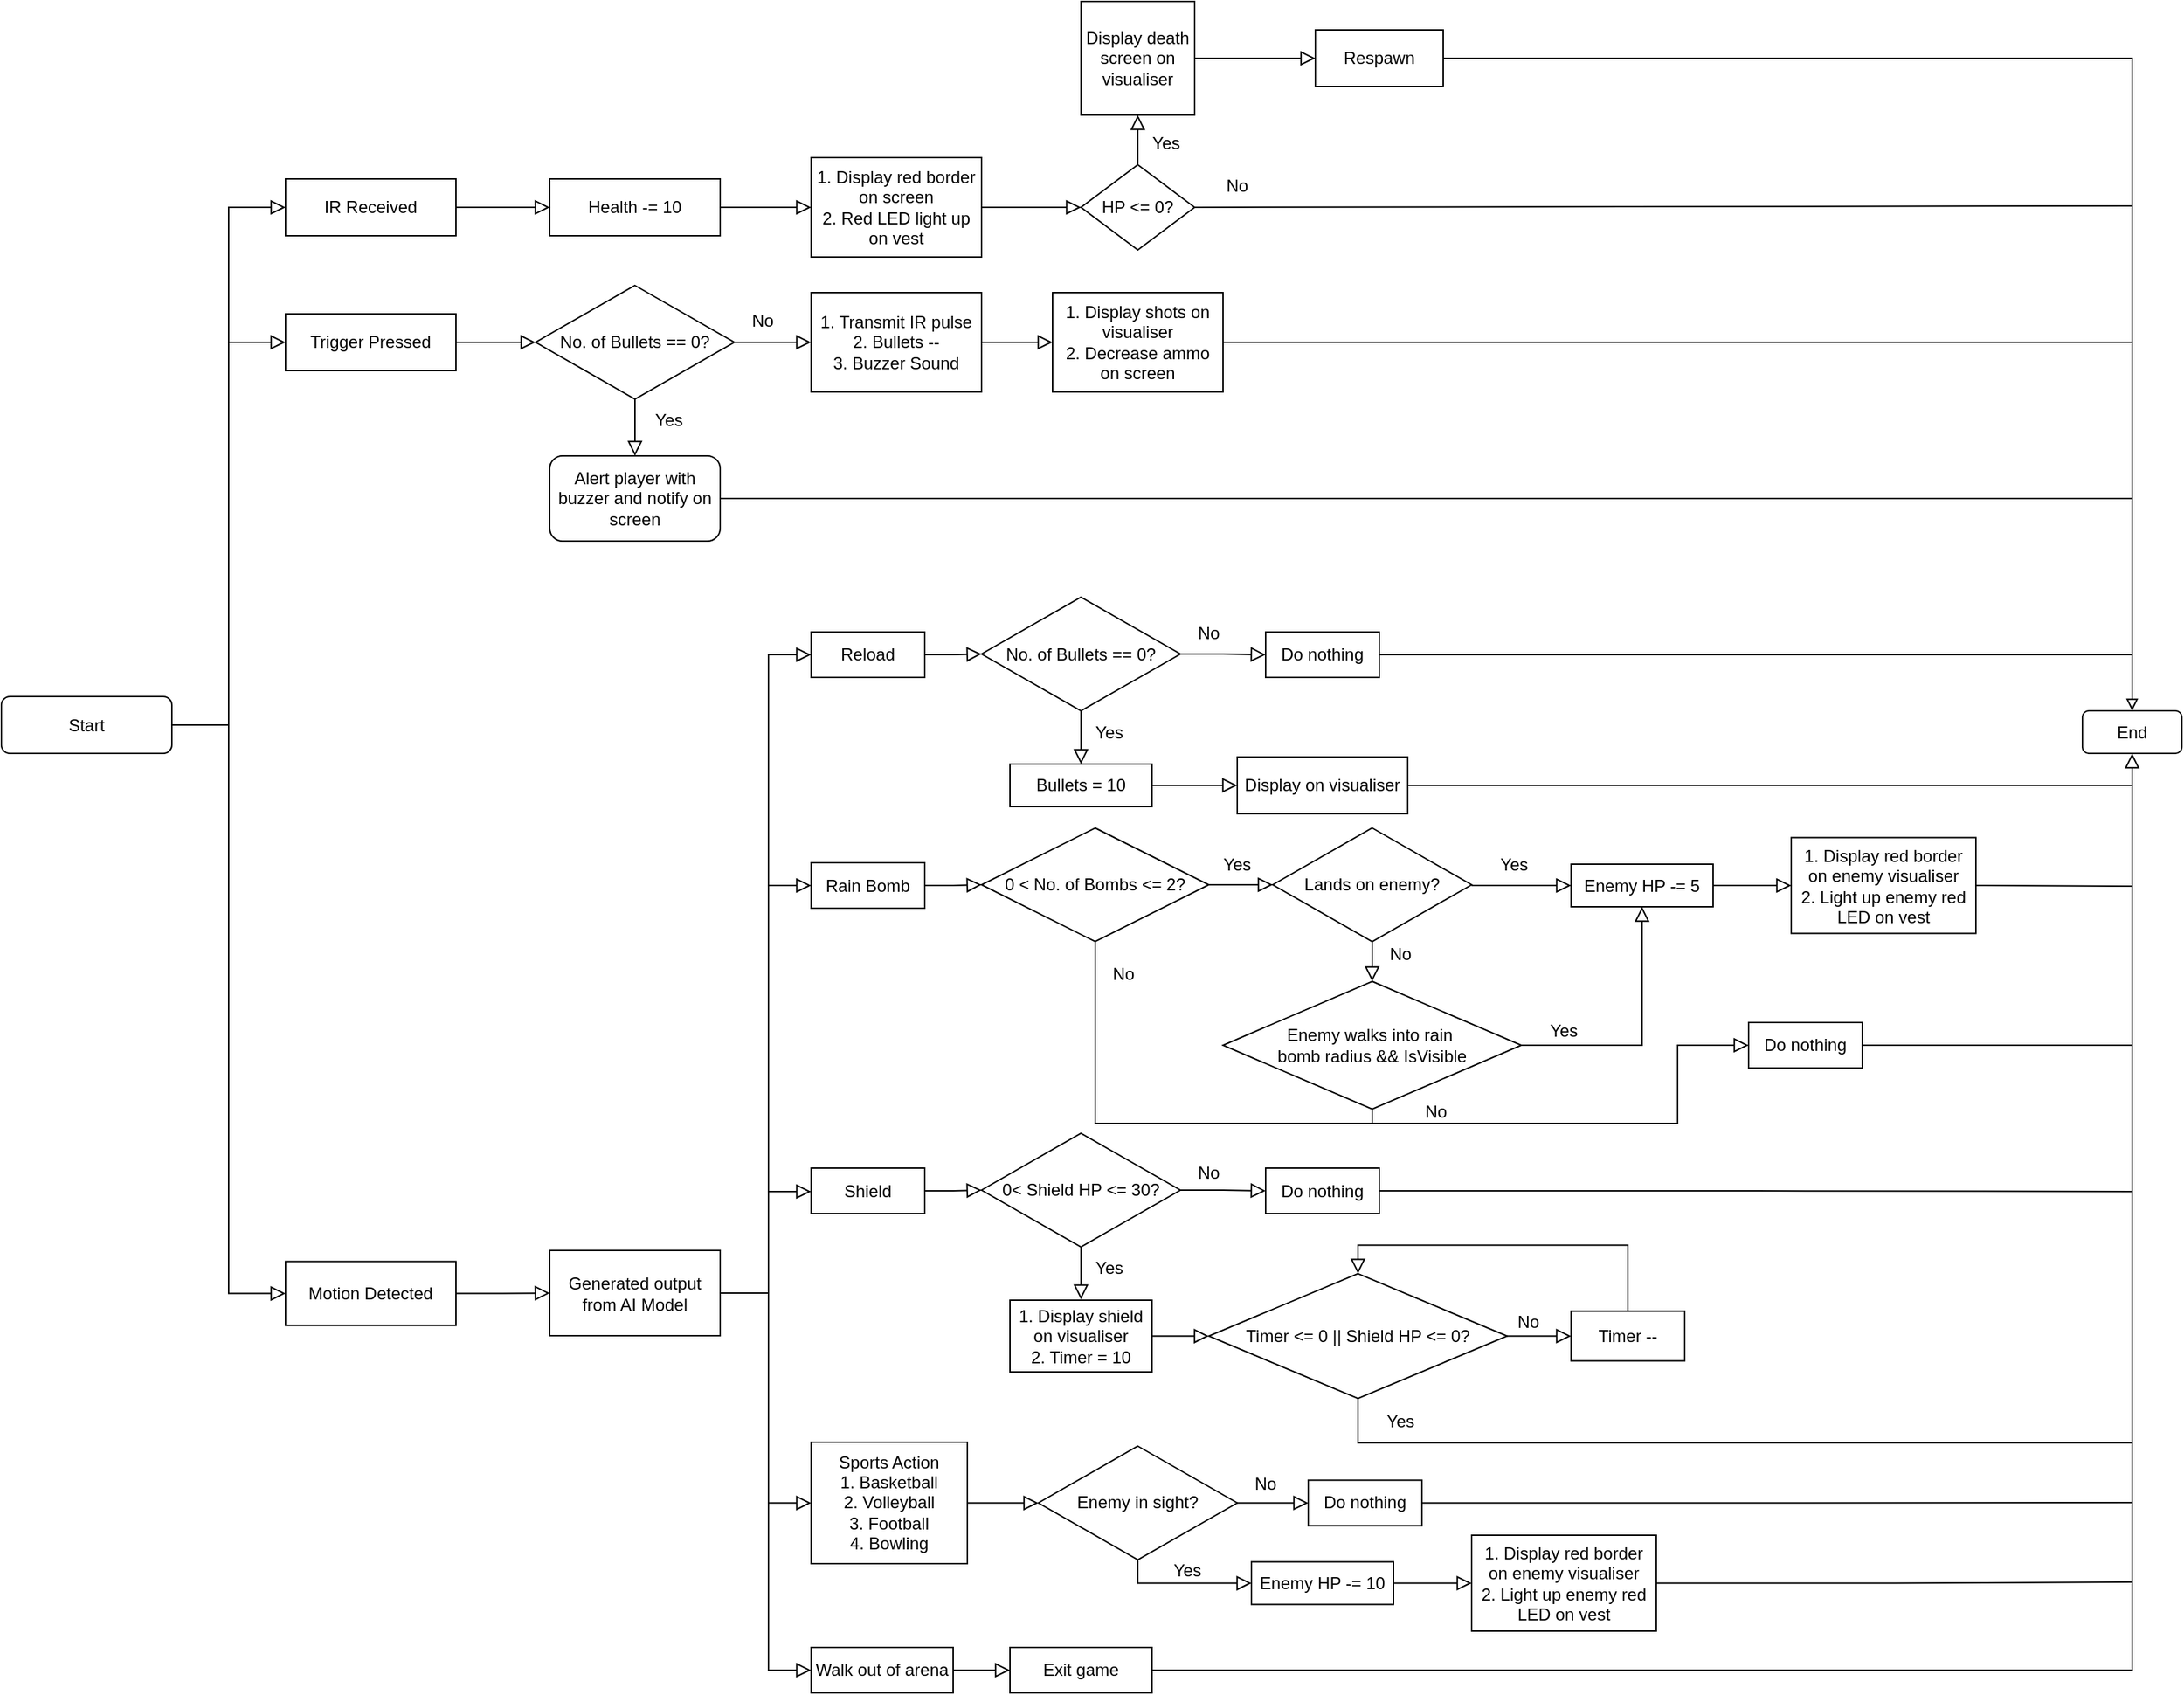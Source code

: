 <mxfile version="24.7.5">
  <diagram id="C5RBs43oDa-KdzZeNtuy" name="Page-1">
    <mxGraphModel dx="2231" dy="1310" grid="1" gridSize="10" guides="1" tooltips="1" connect="1" arrows="1" fold="1" page="1" pageScale="1" pageWidth="827" pageHeight="1169" math="0" shadow="0">
      <root>
        <mxCell id="WIyWlLk6GJQsqaUBKTNV-0" />
        <mxCell id="WIyWlLk6GJQsqaUBKTNV-1" parent="WIyWlLk6GJQsqaUBKTNV-0" />
        <mxCell id="WIyWlLk6GJQsqaUBKTNV-2" value="" style="rounded=0;html=1;jettySize=auto;orthogonalLoop=1;fontSize=11;endArrow=block;endFill=0;endSize=8;strokeWidth=1;shadow=0;labelBackgroundColor=none;edgeStyle=orthogonalEdgeStyle;entryX=0;entryY=0.5;entryDx=0;entryDy=0;" parent="WIyWlLk6GJQsqaUBKTNV-1" source="WIyWlLk6GJQsqaUBKTNV-3" target="67706t7fIg1zJIgNpnvR-0" edge="1">
          <mxGeometry relative="1" as="geometry">
            <mxPoint x="140" y="420" as="targetPoint" />
          </mxGeometry>
        </mxCell>
        <mxCell id="WIyWlLk6GJQsqaUBKTNV-3" value="Start" style="rounded=1;whiteSpace=wrap;html=1;fontSize=12;glass=0;strokeWidth=1;shadow=0;" parent="WIyWlLk6GJQsqaUBKTNV-1" vertex="1">
          <mxGeometry x="80" y="599.5" width="120" height="40" as="geometry" />
        </mxCell>
        <mxCell id="67706t7fIg1zJIgNpnvR-0" value="Trigger Pressed" style="rounded=0;whiteSpace=wrap;html=1;" parent="WIyWlLk6GJQsqaUBKTNV-1" vertex="1">
          <mxGeometry x="280" y="330" width="120" height="40" as="geometry" />
        </mxCell>
        <mxCell id="67706t7fIg1zJIgNpnvR-3" value="No. of Bullets == 0?" style="rhombus;whiteSpace=wrap;html=1;" parent="WIyWlLk6GJQsqaUBKTNV-1" vertex="1">
          <mxGeometry x="456" y="310" width="140" height="80" as="geometry" />
        </mxCell>
        <mxCell id="67706t7fIg1zJIgNpnvR-4" value="" style="rounded=0;html=1;jettySize=auto;orthogonalLoop=1;fontSize=11;endArrow=block;endFill=0;endSize=8;strokeWidth=1;shadow=0;labelBackgroundColor=none;edgeStyle=orthogonalEdgeStyle;entryX=0;entryY=0.5;entryDx=0;entryDy=0;exitX=1;exitY=0.5;exitDx=0;exitDy=0;" parent="WIyWlLk6GJQsqaUBKTNV-1" source="67706t7fIg1zJIgNpnvR-0" target="67706t7fIg1zJIgNpnvR-3" edge="1">
          <mxGeometry relative="1" as="geometry">
            <mxPoint x="336" y="510" as="sourcePoint" />
            <mxPoint x="430" y="390" as="targetPoint" />
          </mxGeometry>
        </mxCell>
        <mxCell id="67706t7fIg1zJIgNpnvR-5" value="Alert player with buzzer and notify on screen" style="rounded=1;whiteSpace=wrap;html=1;" parent="WIyWlLk6GJQsqaUBKTNV-1" vertex="1">
          <mxGeometry x="466" y="430" width="120" height="60" as="geometry" />
        </mxCell>
        <mxCell id="67706t7fIg1zJIgNpnvR-6" value="" style="rounded=0;html=1;jettySize=auto;orthogonalLoop=1;fontSize=11;endArrow=block;endFill=0;endSize=8;strokeWidth=1;shadow=0;labelBackgroundColor=none;edgeStyle=orthogonalEdgeStyle;entryX=0.5;entryY=0;entryDx=0;entryDy=0;exitX=0.5;exitY=1;exitDx=0;exitDy=0;" parent="WIyWlLk6GJQsqaUBKTNV-1" source="67706t7fIg1zJIgNpnvR-3" target="67706t7fIg1zJIgNpnvR-5" edge="1">
          <mxGeometry relative="1" as="geometry">
            <mxPoint x="450" y="690" as="sourcePoint" />
            <mxPoint x="506" y="690" as="targetPoint" />
          </mxGeometry>
        </mxCell>
        <mxCell id="67706t7fIg1zJIgNpnvR-7" value="Yes" style="text;html=1;align=center;verticalAlign=middle;whiteSpace=wrap;rounded=0;" parent="WIyWlLk6GJQsqaUBKTNV-1" vertex="1">
          <mxGeometry x="520" y="390" width="60" height="30" as="geometry" />
        </mxCell>
        <mxCell id="67706t7fIg1zJIgNpnvR-8" value="" style="rounded=0;html=1;jettySize=auto;orthogonalLoop=1;fontSize=11;endArrow=block;endFill=0;endSize=8;strokeWidth=1;shadow=0;labelBackgroundColor=none;edgeStyle=orthogonalEdgeStyle;exitX=1;exitY=0.5;exitDx=0;exitDy=0;entryX=0;entryY=0.5;entryDx=0;entryDy=0;" parent="WIyWlLk6GJQsqaUBKTNV-1" source="67706t7fIg1zJIgNpnvR-3" target="67706t7fIg1zJIgNpnvR-9" edge="1">
          <mxGeometry relative="1" as="geometry">
            <mxPoint x="410" y="360" as="sourcePoint" />
            <mxPoint x="670" y="350" as="targetPoint" />
          </mxGeometry>
        </mxCell>
        <mxCell id="67706t7fIg1zJIgNpnvR-9" value="1. Transmit IR pulse&lt;div&gt;2. Bullets --&lt;/div&gt;&lt;div&gt;3. Buzzer Sound&lt;/div&gt;" style="rounded=0;whiteSpace=wrap;html=1;" parent="WIyWlLk6GJQsqaUBKTNV-1" vertex="1">
          <mxGeometry x="650" y="315" width="120" height="70" as="geometry" />
        </mxCell>
        <mxCell id="67706t7fIg1zJIgNpnvR-10" value="" style="rounded=0;html=1;jettySize=auto;orthogonalLoop=1;fontSize=11;endArrow=block;endFill=0;endSize=8;strokeWidth=1;shadow=0;labelBackgroundColor=none;edgeStyle=orthogonalEdgeStyle;exitX=1;exitY=0.5;exitDx=0;exitDy=0;entryX=0;entryY=0.5;entryDx=0;entryDy=0;" parent="WIyWlLk6GJQsqaUBKTNV-1" source="67706t7fIg1zJIgNpnvR-9" target="67706t7fIg1zJIgNpnvR-11" edge="1">
          <mxGeometry relative="1" as="geometry">
            <mxPoint x="790" y="350" as="sourcePoint" />
            <mxPoint x="820" y="350" as="targetPoint" />
          </mxGeometry>
        </mxCell>
        <mxCell id="67706t7fIg1zJIgNpnvR-11" value="1. Display shots on visualiser&lt;div&gt;2. Decrease ammo on screen&lt;/div&gt;" style="rounded=0;whiteSpace=wrap;html=1;" parent="WIyWlLk6GJQsqaUBKTNV-1" vertex="1">
          <mxGeometry x="820" y="315" width="120" height="70" as="geometry" />
        </mxCell>
        <mxCell id="67706t7fIg1zJIgNpnvR-12" value="IR Received" style="rounded=0;whiteSpace=wrap;html=1;" parent="WIyWlLk6GJQsqaUBKTNV-1" vertex="1">
          <mxGeometry x="280" y="235" width="120" height="40" as="geometry" />
        </mxCell>
        <mxCell id="67706t7fIg1zJIgNpnvR-13" value="" style="rounded=0;html=1;jettySize=auto;orthogonalLoop=1;fontSize=11;endArrow=block;endFill=0;endSize=8;strokeWidth=1;shadow=0;labelBackgroundColor=none;edgeStyle=orthogonalEdgeStyle;entryX=0;entryY=0.5;entryDx=0;entryDy=0;" parent="WIyWlLk6GJQsqaUBKTNV-1" target="67706t7fIg1zJIgNpnvR-12" edge="1">
          <mxGeometry relative="1" as="geometry">
            <mxPoint x="240" y="350" as="sourcePoint" />
            <mxPoint x="140" y="520" as="targetPoint" />
            <Array as="points">
              <mxPoint x="240" y="255" />
            </Array>
          </mxGeometry>
        </mxCell>
        <mxCell id="67706t7fIg1zJIgNpnvR-14" value="End" style="rounded=1;whiteSpace=wrap;html=1;" parent="WIyWlLk6GJQsqaUBKTNV-1" vertex="1">
          <mxGeometry x="1545" y="609.5" width="70" height="30" as="geometry" />
        </mxCell>
        <mxCell id="67706t7fIg1zJIgNpnvR-17" value="" style="endArrow=none;html=1;rounded=0;exitX=1;exitY=0.5;exitDx=0;exitDy=0;" parent="WIyWlLk6GJQsqaUBKTNV-1" source="67706t7fIg1zJIgNpnvR-11" edge="1">
          <mxGeometry width="50" height="50" relative="1" as="geometry">
            <mxPoint x="910" y="500" as="sourcePoint" />
            <mxPoint x="1580" y="350" as="targetPoint" />
          </mxGeometry>
        </mxCell>
        <mxCell id="67706t7fIg1zJIgNpnvR-19" value="Health -= 10" style="rounded=0;whiteSpace=wrap;html=1;" parent="WIyWlLk6GJQsqaUBKTNV-1" vertex="1">
          <mxGeometry x="466" y="235" width="120" height="40" as="geometry" />
        </mxCell>
        <mxCell id="67706t7fIg1zJIgNpnvR-20" value="" style="rounded=0;html=1;jettySize=auto;orthogonalLoop=1;fontSize=11;endArrow=block;endFill=0;endSize=8;strokeWidth=1;shadow=0;labelBackgroundColor=none;edgeStyle=orthogonalEdgeStyle;entryX=0;entryY=0.5;entryDx=0;entryDy=0;exitX=1;exitY=0.5;exitDx=0;exitDy=0;" parent="WIyWlLk6GJQsqaUBKTNV-1" source="67706t7fIg1zJIgNpnvR-12" target="67706t7fIg1zJIgNpnvR-19" edge="1">
          <mxGeometry relative="1" as="geometry">
            <mxPoint x="410" y="165" as="sourcePoint" />
            <mxPoint x="466" y="165" as="targetPoint" />
          </mxGeometry>
        </mxCell>
        <mxCell id="67706t7fIg1zJIgNpnvR-21" value="1. Display red border on screen&lt;div&gt;2. Red LED light up on vest&lt;/div&gt;" style="rounded=0;whiteSpace=wrap;html=1;" parent="WIyWlLk6GJQsqaUBKTNV-1" vertex="1">
          <mxGeometry x="650" y="220" width="120" height="70" as="geometry" />
        </mxCell>
        <mxCell id="67706t7fIg1zJIgNpnvR-22" value="" style="rounded=0;html=1;jettySize=auto;orthogonalLoop=1;fontSize=11;endArrow=block;endFill=0;endSize=8;strokeWidth=1;shadow=0;labelBackgroundColor=none;edgeStyle=orthogonalEdgeStyle;exitX=1;exitY=0.5;exitDx=0;exitDy=0;entryX=0;entryY=0.5;entryDx=0;entryDy=0;" parent="WIyWlLk6GJQsqaUBKTNV-1" source="67706t7fIg1zJIgNpnvR-19" target="67706t7fIg1zJIgNpnvR-21" edge="1">
          <mxGeometry relative="1" as="geometry">
            <mxPoint x="606" y="165" as="sourcePoint" />
            <mxPoint x="660" y="165" as="targetPoint" />
          </mxGeometry>
        </mxCell>
        <mxCell id="67706t7fIg1zJIgNpnvR-24" value="HP &amp;lt;= 0?" style="rhombus;whiteSpace=wrap;html=1;" parent="WIyWlLk6GJQsqaUBKTNV-1" vertex="1">
          <mxGeometry x="840" y="225" width="80" height="60" as="geometry" />
        </mxCell>
        <mxCell id="67706t7fIg1zJIgNpnvR-25" value="" style="rounded=0;html=1;jettySize=auto;orthogonalLoop=1;fontSize=11;endArrow=block;endFill=0;endSize=8;strokeWidth=1;shadow=0;labelBackgroundColor=none;edgeStyle=orthogonalEdgeStyle;exitX=1;exitY=0.5;exitDx=0;exitDy=0;entryX=0;entryY=0.5;entryDx=0;entryDy=0;" parent="WIyWlLk6GJQsqaUBKTNV-1" source="67706t7fIg1zJIgNpnvR-21" target="67706t7fIg1zJIgNpnvR-24" edge="1">
          <mxGeometry relative="1" as="geometry">
            <mxPoint x="780" y="165" as="sourcePoint" />
            <mxPoint x="820" y="255" as="targetPoint" />
          </mxGeometry>
        </mxCell>
        <mxCell id="67706t7fIg1zJIgNpnvR-27" value="" style="endArrow=block;html=1;rounded=0;exitX=1;exitY=0.5;exitDx=0;exitDy=0;edgeStyle=orthogonalEdgeStyle;entryX=0.5;entryY=0;entryDx=0;entryDy=0;endFill=0;" parent="WIyWlLk6GJQsqaUBKTNV-1" source="67706t7fIg1zJIgNpnvR-32" target="67706t7fIg1zJIgNpnvR-14" edge="1">
          <mxGeometry width="50" height="50" relative="1" as="geometry">
            <mxPoint x="930" y="149.5" as="sourcePoint" />
            <mxPoint x="1095" y="150" as="targetPoint" />
          </mxGeometry>
        </mxCell>
        <mxCell id="67706t7fIg1zJIgNpnvR-28" value="No" style="text;html=1;align=center;verticalAlign=middle;whiteSpace=wrap;rounded=0;" parent="WIyWlLk6GJQsqaUBKTNV-1" vertex="1">
          <mxGeometry x="920" y="225" width="60" height="30" as="geometry" />
        </mxCell>
        <mxCell id="67706t7fIg1zJIgNpnvR-29" value="Display death screen on visualiser" style="whiteSpace=wrap;html=1;aspect=fixed;" parent="WIyWlLk6GJQsqaUBKTNV-1" vertex="1">
          <mxGeometry x="840" y="110" width="80" height="80" as="geometry" />
        </mxCell>
        <mxCell id="67706t7fIg1zJIgNpnvR-30" value="" style="rounded=0;html=1;jettySize=auto;orthogonalLoop=1;fontSize=11;endArrow=block;endFill=0;endSize=8;strokeWidth=1;shadow=0;labelBackgroundColor=none;edgeStyle=orthogonalEdgeStyle;exitX=0.5;exitY=0;exitDx=0;exitDy=0;entryX=0.5;entryY=1;entryDx=0;entryDy=0;" parent="WIyWlLk6GJQsqaUBKTNV-1" source="67706t7fIg1zJIgNpnvR-24" target="67706t7fIg1zJIgNpnvR-29" edge="1">
          <mxGeometry relative="1" as="geometry">
            <mxPoint x="780" y="265" as="sourcePoint" />
            <mxPoint x="850" y="265" as="targetPoint" />
          </mxGeometry>
        </mxCell>
        <mxCell id="67706t7fIg1zJIgNpnvR-31" value="Yes" style="text;html=1;align=center;verticalAlign=middle;whiteSpace=wrap;rounded=0;" parent="WIyWlLk6GJQsqaUBKTNV-1" vertex="1">
          <mxGeometry x="870" y="195" width="60" height="30" as="geometry" />
        </mxCell>
        <mxCell id="67706t7fIg1zJIgNpnvR-32" value="Respawn" style="rounded=0;whiteSpace=wrap;html=1;" parent="WIyWlLk6GJQsqaUBKTNV-1" vertex="1">
          <mxGeometry x="1005" y="130" width="90" height="40" as="geometry" />
        </mxCell>
        <mxCell id="67706t7fIg1zJIgNpnvR-35" value="No" style="text;html=1;align=center;verticalAlign=middle;whiteSpace=wrap;rounded=0;" parent="WIyWlLk6GJQsqaUBKTNV-1" vertex="1">
          <mxGeometry x="586" y="320" width="60" height="30" as="geometry" />
        </mxCell>
        <mxCell id="67706t7fIg1zJIgNpnvR-37" value="" style="endArrow=none;html=1;rounded=0;exitX=1;exitY=0.5;exitDx=0;exitDy=0;" parent="WIyWlLk6GJQsqaUBKTNV-1" source="67706t7fIg1zJIgNpnvR-24" edge="1">
          <mxGeometry width="50" height="50" relative="1" as="geometry">
            <mxPoint x="930" y="254.47" as="sourcePoint" />
            <mxPoint x="1580" y="254" as="targetPoint" />
          </mxGeometry>
        </mxCell>
        <mxCell id="67706t7fIg1zJIgNpnvR-38" value="" style="endArrow=none;html=1;rounded=0;exitX=1;exitY=0.5;exitDx=0;exitDy=0;" parent="WIyWlLk6GJQsqaUBKTNV-1" source="67706t7fIg1zJIgNpnvR-5" edge="1">
          <mxGeometry width="50" height="50" relative="1" as="geometry">
            <mxPoint x="675" y="470" as="sourcePoint" />
            <mxPoint x="1580" y="460" as="targetPoint" />
          </mxGeometry>
        </mxCell>
        <mxCell id="67706t7fIg1zJIgNpnvR-40" value="" style="rounded=0;html=1;jettySize=auto;orthogonalLoop=1;fontSize=11;endArrow=block;endFill=0;endSize=8;strokeWidth=1;shadow=0;labelBackgroundColor=none;edgeStyle=orthogonalEdgeStyle;entryX=0;entryY=0.5;entryDx=0;entryDy=0;" parent="WIyWlLk6GJQsqaUBKTNV-1" target="67706t7fIg1zJIgNpnvR-41" edge="1">
          <mxGeometry relative="1" as="geometry">
            <mxPoint x="240" y="620" as="sourcePoint" />
            <mxPoint x="240" y="490" as="targetPoint" />
            <Array as="points">
              <mxPoint x="240" y="1020" />
            </Array>
          </mxGeometry>
        </mxCell>
        <mxCell id="67706t7fIg1zJIgNpnvR-41" value="Motion Detected" style="rounded=0;whiteSpace=wrap;html=1;" parent="WIyWlLk6GJQsqaUBKTNV-1" vertex="1">
          <mxGeometry x="280" y="997.25" width="120" height="45" as="geometry" />
        </mxCell>
        <mxCell id="67706t7fIg1zJIgNpnvR-42" value="Generated output from AI Model" style="rounded=0;whiteSpace=wrap;html=1;" parent="WIyWlLk6GJQsqaUBKTNV-1" vertex="1">
          <mxGeometry x="466" y="989.5" width="120" height="60" as="geometry" />
        </mxCell>
        <mxCell id="67706t7fIg1zJIgNpnvR-43" value="" style="rounded=0;html=1;jettySize=auto;orthogonalLoop=1;fontSize=11;endArrow=block;endFill=0;endSize=8;strokeWidth=1;shadow=0;labelBackgroundColor=none;edgeStyle=orthogonalEdgeStyle;entryX=0;entryY=0.5;entryDx=0;entryDy=0;exitX=1;exitY=0.5;exitDx=0;exitDy=0;" parent="WIyWlLk6GJQsqaUBKTNV-1" source="67706t7fIg1zJIgNpnvR-41" target="67706t7fIg1zJIgNpnvR-42" edge="1">
          <mxGeometry relative="1" as="geometry">
            <mxPoint x="410" y="352" as="sourcePoint" />
            <mxPoint x="466" y="352" as="targetPoint" />
          </mxGeometry>
        </mxCell>
        <mxCell id="67706t7fIg1zJIgNpnvR-44" value="Reload" style="rounded=0;whiteSpace=wrap;html=1;" parent="WIyWlLk6GJQsqaUBKTNV-1" vertex="1">
          <mxGeometry x="650" y="554" width="80" height="32" as="geometry" />
        </mxCell>
        <mxCell id="67706t7fIg1zJIgNpnvR-46" value="No. of Bullets == 0?" style="rhombus;whiteSpace=wrap;html=1;" parent="WIyWlLk6GJQsqaUBKTNV-1" vertex="1">
          <mxGeometry x="770" y="529.5" width="140" height="80" as="geometry" />
        </mxCell>
        <mxCell id="67706t7fIg1zJIgNpnvR-47" value="" style="rounded=0;html=1;jettySize=auto;orthogonalLoop=1;fontSize=11;endArrow=block;endFill=0;endSize=8;strokeWidth=1;shadow=0;labelBackgroundColor=none;edgeStyle=orthogonalEdgeStyle;exitX=1;exitY=0.5;exitDx=0;exitDy=0;entryX=0;entryY=0.5;entryDx=0;entryDy=0;" parent="WIyWlLk6GJQsqaUBKTNV-1" source="67706t7fIg1zJIgNpnvR-44" target="67706t7fIg1zJIgNpnvR-46" edge="1">
          <mxGeometry relative="1" as="geometry">
            <mxPoint x="596" y="580" as="sourcePoint" />
            <mxPoint x="660" y="580" as="targetPoint" />
          </mxGeometry>
        </mxCell>
        <mxCell id="67706t7fIg1zJIgNpnvR-48" value="Do nothing" style="rounded=0;whiteSpace=wrap;html=1;" parent="WIyWlLk6GJQsqaUBKTNV-1" vertex="1">
          <mxGeometry x="970" y="554" width="80" height="32" as="geometry" />
        </mxCell>
        <mxCell id="67706t7fIg1zJIgNpnvR-49" value="" style="rounded=0;html=1;jettySize=auto;orthogonalLoop=1;fontSize=11;endArrow=block;endFill=0;endSize=8;strokeWidth=1;shadow=0;labelBackgroundColor=none;edgeStyle=orthogonalEdgeStyle;exitX=1;exitY=0.5;exitDx=0;exitDy=0;entryX=0;entryY=0.5;entryDx=0;entryDy=0;" parent="WIyWlLk6GJQsqaUBKTNV-1" source="67706t7fIg1zJIgNpnvR-46" target="67706t7fIg1zJIgNpnvR-48" edge="1">
          <mxGeometry relative="1" as="geometry">
            <mxPoint x="606" y="590" as="sourcePoint" />
            <mxPoint x="670" y="590" as="targetPoint" />
          </mxGeometry>
        </mxCell>
        <mxCell id="67706t7fIg1zJIgNpnvR-50" value="" style="rounded=0;html=1;jettySize=auto;orthogonalLoop=1;fontSize=11;endArrow=none;endFill=0;endSize=8;strokeWidth=1;shadow=0;labelBackgroundColor=none;edgeStyle=orthogonalEdgeStyle;exitX=1;exitY=0.5;exitDx=0;exitDy=0;" parent="WIyWlLk6GJQsqaUBKTNV-1" source="67706t7fIg1zJIgNpnvR-48" edge="1">
          <mxGeometry relative="1" as="geometry">
            <mxPoint x="616" y="600" as="sourcePoint" />
            <mxPoint x="1580" y="570" as="targetPoint" />
          </mxGeometry>
        </mxCell>
        <mxCell id="67706t7fIg1zJIgNpnvR-51" value="No" style="text;html=1;align=center;verticalAlign=middle;whiteSpace=wrap;rounded=0;" parent="WIyWlLk6GJQsqaUBKTNV-1" vertex="1">
          <mxGeometry x="900" y="540" width="60" height="30" as="geometry" />
        </mxCell>
        <mxCell id="67706t7fIg1zJIgNpnvR-54" value="" style="rounded=0;html=1;jettySize=auto;orthogonalLoop=1;fontSize=11;endArrow=block;endFill=0;endSize=8;strokeWidth=1;shadow=0;labelBackgroundColor=none;edgeStyle=orthogonalEdgeStyle;exitX=0.5;exitY=1;exitDx=0;exitDy=0;entryX=0.5;entryY=0;entryDx=0;entryDy=0;" parent="WIyWlLk6GJQsqaUBKTNV-1" source="67706t7fIg1zJIgNpnvR-46" target="67706t7fIg1zJIgNpnvR-55" edge="1">
          <mxGeometry relative="1" as="geometry">
            <mxPoint x="636" y="620" as="sourcePoint" />
            <mxPoint x="700" y="620" as="targetPoint" />
          </mxGeometry>
        </mxCell>
        <mxCell id="67706t7fIg1zJIgNpnvR-55" value="Bullets = 10" style="rounded=0;whiteSpace=wrap;html=1;" parent="WIyWlLk6GJQsqaUBKTNV-1" vertex="1">
          <mxGeometry x="790" y="647" width="100" height="30" as="geometry" />
        </mxCell>
        <mxCell id="67706t7fIg1zJIgNpnvR-56" value="Display on visualiser" style="rounded=0;whiteSpace=wrap;html=1;" parent="WIyWlLk6GJQsqaUBKTNV-1" vertex="1">
          <mxGeometry x="950" y="642" width="120" height="40" as="geometry" />
        </mxCell>
        <mxCell id="67706t7fIg1zJIgNpnvR-57" value="" style="rounded=0;html=1;jettySize=auto;orthogonalLoop=1;fontSize=11;endArrow=block;endFill=0;endSize=8;strokeWidth=1;shadow=0;labelBackgroundColor=none;edgeStyle=orthogonalEdgeStyle;exitX=1;exitY=0.5;exitDx=0;exitDy=0;entryX=0;entryY=0.5;entryDx=0;entryDy=0;" parent="WIyWlLk6GJQsqaUBKTNV-1" source="67706t7fIg1zJIgNpnvR-55" target="67706t7fIg1zJIgNpnvR-56" edge="1">
          <mxGeometry relative="1" as="geometry">
            <mxPoint x="646" y="625" as="sourcePoint" />
            <mxPoint x="710" y="625" as="targetPoint" />
          </mxGeometry>
        </mxCell>
        <mxCell id="67706t7fIg1zJIgNpnvR-58" value="" style="rounded=0;html=1;jettySize=auto;orthogonalLoop=1;fontSize=11;endArrow=none;endFill=0;endSize=8;strokeWidth=1;shadow=0;labelBackgroundColor=none;edgeStyle=orthogonalEdgeStyle;exitX=1;exitY=0.5;exitDx=0;exitDy=0;" parent="WIyWlLk6GJQsqaUBKTNV-1" source="67706t7fIg1zJIgNpnvR-56" edge="1">
          <mxGeometry relative="1" as="geometry">
            <mxPoint x="900" y="677" as="sourcePoint" />
            <mxPoint x="1580" y="662" as="targetPoint" />
          </mxGeometry>
        </mxCell>
        <mxCell id="67706t7fIg1zJIgNpnvR-59" value="Yes" style="text;html=1;align=center;verticalAlign=middle;whiteSpace=wrap;rounded=0;" parent="WIyWlLk6GJQsqaUBKTNV-1" vertex="1">
          <mxGeometry x="830" y="609.5" width="60" height="30" as="geometry" />
        </mxCell>
        <mxCell id="67706t7fIg1zJIgNpnvR-61" value="Rain Bomb" style="rounded=0;whiteSpace=wrap;html=1;" parent="WIyWlLk6GJQsqaUBKTNV-1" vertex="1">
          <mxGeometry x="650" y="716.5" width="80" height="32" as="geometry" />
        </mxCell>
        <mxCell id="67706t7fIg1zJIgNpnvR-62" value="0 &amp;lt; No. of Bombs &amp;lt;= 2?" style="rhombus;whiteSpace=wrap;html=1;" parent="WIyWlLk6GJQsqaUBKTNV-1" vertex="1">
          <mxGeometry x="770" y="692" width="160" height="80" as="geometry" />
        </mxCell>
        <mxCell id="67706t7fIg1zJIgNpnvR-63" value="" style="rounded=0;html=1;jettySize=auto;orthogonalLoop=1;fontSize=11;endArrow=block;endFill=0;endSize=8;strokeWidth=1;shadow=0;labelBackgroundColor=none;edgeStyle=orthogonalEdgeStyle;exitX=1;exitY=0.5;exitDx=0;exitDy=0;entryX=0;entryY=0.5;entryDx=0;entryDy=0;" parent="WIyWlLk6GJQsqaUBKTNV-1" source="67706t7fIg1zJIgNpnvR-61" target="67706t7fIg1zJIgNpnvR-62" edge="1">
          <mxGeometry relative="1" as="geometry">
            <mxPoint x="596" y="742.5" as="sourcePoint" />
            <mxPoint x="660" y="742.5" as="targetPoint" />
          </mxGeometry>
        </mxCell>
        <mxCell id="67706t7fIg1zJIgNpnvR-64" value="" style="rounded=0;html=1;jettySize=auto;orthogonalLoop=1;fontSize=11;endArrow=block;endFill=0;endSize=8;strokeWidth=1;shadow=0;labelBackgroundColor=none;edgeStyle=orthogonalEdgeStyle;exitX=1;exitY=0.5;exitDx=0;exitDy=0;entryX=0;entryY=0.5;entryDx=0;entryDy=0;" parent="WIyWlLk6GJQsqaUBKTNV-1" source="67706t7fIg1zJIgNpnvR-62" target="t7-j-hY-2dMga8Nwm9BI-4" edge="1">
          <mxGeometry relative="1" as="geometry">
            <mxPoint x="606" y="752.5" as="sourcePoint" />
            <mxPoint x="670" y="752.5" as="targetPoint" />
          </mxGeometry>
        </mxCell>
        <mxCell id="67706t7fIg1zJIgNpnvR-65" value="Yes" style="text;html=1;align=center;verticalAlign=middle;whiteSpace=wrap;rounded=0;" parent="WIyWlLk6GJQsqaUBKTNV-1" vertex="1">
          <mxGeometry x="920" y="702.5" width="60" height="30" as="geometry" />
        </mxCell>
        <mxCell id="67706t7fIg1zJIgNpnvR-67" value="Enemy HP -= 5" style="rounded=0;whiteSpace=wrap;html=1;" parent="WIyWlLk6GJQsqaUBKTNV-1" vertex="1">
          <mxGeometry x="1185" y="717.5" width="100" height="30" as="geometry" />
        </mxCell>
        <mxCell id="67706t7fIg1zJIgNpnvR-68" value="" style="rounded=0;html=1;jettySize=auto;orthogonalLoop=1;fontSize=11;endArrow=block;endFill=0;endSize=8;strokeWidth=1;shadow=0;labelBackgroundColor=none;edgeStyle=orthogonalEdgeStyle;exitX=1;exitY=0.5;exitDx=0;exitDy=0;entryX=0;entryY=0.5;entryDx=0;entryDy=0;" parent="WIyWlLk6GJQsqaUBKTNV-1" source="67706t7fIg1zJIgNpnvR-67" target="67706t7fIg1zJIgNpnvR-70" edge="1">
          <mxGeometry relative="1" as="geometry">
            <mxPoint x="831" y="780.75" as="sourcePoint" />
            <mxPoint x="895" y="780.75" as="targetPoint" />
          </mxGeometry>
        </mxCell>
        <mxCell id="67706t7fIg1zJIgNpnvR-69" value="No" style="text;html=1;align=center;verticalAlign=middle;whiteSpace=wrap;rounded=0;" parent="WIyWlLk6GJQsqaUBKTNV-1" vertex="1">
          <mxGeometry x="840" y="779.5" width="60" height="30" as="geometry" />
        </mxCell>
        <mxCell id="67706t7fIg1zJIgNpnvR-70" value="1. Display red border on enemy visualiser&lt;div&gt;2. Light up enemy red LED on vest&lt;/div&gt;" style="rounded=0;whiteSpace=wrap;html=1;" parent="WIyWlLk6GJQsqaUBKTNV-1" vertex="1">
          <mxGeometry x="1340" y="698.75" width="130" height="67.5" as="geometry" />
        </mxCell>
        <mxCell id="67706t7fIg1zJIgNpnvR-71" value="Do nothing" style="rounded=0;whiteSpace=wrap;html=1;" parent="WIyWlLk6GJQsqaUBKTNV-1" vertex="1">
          <mxGeometry x="1310" y="829" width="80" height="32" as="geometry" />
        </mxCell>
        <mxCell id="67706t7fIg1zJIgNpnvR-74" value="Shield" style="rounded=0;whiteSpace=wrap;html=1;" parent="WIyWlLk6GJQsqaUBKTNV-1" vertex="1">
          <mxGeometry x="650" y="931.5" width="80" height="32" as="geometry" />
        </mxCell>
        <mxCell id="67706t7fIg1zJIgNpnvR-75" value="" style="rounded=0;html=1;jettySize=auto;orthogonalLoop=1;fontSize=11;endArrow=block;endFill=0;endSize=8;strokeWidth=1;shadow=0;labelBackgroundColor=none;edgeStyle=orthogonalEdgeStyle;exitX=1;exitY=0.5;exitDx=0;exitDy=0;entryX=0;entryY=0.5;entryDx=0;entryDy=0;" parent="WIyWlLk6GJQsqaUBKTNV-1" source="67706t7fIg1zJIgNpnvR-74" target="67706t7fIg1zJIgNpnvR-83" edge="1">
          <mxGeometry relative="1" as="geometry">
            <mxPoint x="596" y="957.5" as="sourcePoint" />
            <mxPoint x="660" y="957.5" as="targetPoint" />
          </mxGeometry>
        </mxCell>
        <mxCell id="67706t7fIg1zJIgNpnvR-76" value="" style="rounded=0;html=1;jettySize=auto;orthogonalLoop=1;fontSize=11;endArrow=block;endFill=0;endSize=8;strokeWidth=1;shadow=0;labelBackgroundColor=none;edgeStyle=orthogonalEdgeStyle;exitX=1;exitY=0.5;exitDx=0;exitDy=0;entryX=0;entryY=0.5;entryDx=0;entryDy=0;" parent="WIyWlLk6GJQsqaUBKTNV-1" source="67706t7fIg1zJIgNpnvR-83" target="67706t7fIg1zJIgNpnvR-82" edge="1">
          <mxGeometry relative="1" as="geometry">
            <mxPoint x="606" y="967.5" as="sourcePoint" />
            <mxPoint x="670" y="967.5" as="targetPoint" />
          </mxGeometry>
        </mxCell>
        <mxCell id="67706t7fIg1zJIgNpnvR-77" value="" style="rounded=0;html=1;jettySize=auto;orthogonalLoop=1;fontSize=11;endArrow=block;endFill=0;endSize=8;strokeWidth=1;shadow=0;labelBackgroundColor=none;edgeStyle=orthogonalEdgeStyle;exitX=0.5;exitY=1;exitDx=0;exitDy=0;" parent="WIyWlLk6GJQsqaUBKTNV-1" source="67706t7fIg1zJIgNpnvR-83" edge="1">
          <mxGeometry relative="1" as="geometry">
            <mxPoint x="636" y="997.5" as="sourcePoint" />
            <mxPoint x="840" y="1024" as="targetPoint" />
          </mxGeometry>
        </mxCell>
        <mxCell id="67706t7fIg1zJIgNpnvR-78" value="1. Display shield on visualiser&lt;div&gt;2. Timer = 10&lt;/div&gt;" style="rounded=0;whiteSpace=wrap;html=1;" parent="WIyWlLk6GJQsqaUBKTNV-1" vertex="1">
          <mxGeometry x="790" y="1024.5" width="100" height="50.5" as="geometry" />
        </mxCell>
        <mxCell id="67706t7fIg1zJIgNpnvR-79" value="" style="rounded=0;html=1;jettySize=auto;orthogonalLoop=1;fontSize=11;endArrow=block;endFill=0;endSize=8;strokeWidth=1;shadow=0;labelBackgroundColor=none;edgeStyle=orthogonalEdgeStyle;exitX=1;exitY=0.5;exitDx=0;exitDy=0;entryX=0;entryY=0.5;entryDx=0;entryDy=0;" parent="WIyWlLk6GJQsqaUBKTNV-1" source="67706t7fIg1zJIgNpnvR-78" target="67706t7fIg1zJIgNpnvR-85" edge="1">
          <mxGeometry relative="1" as="geometry">
            <mxPoint x="646" y="1002.5" as="sourcePoint" />
            <mxPoint x="967.5" y="1049.755" as="targetPoint" />
          </mxGeometry>
        </mxCell>
        <mxCell id="67706t7fIg1zJIgNpnvR-80" value="Yes" style="text;html=1;align=center;verticalAlign=middle;whiteSpace=wrap;rounded=0;" parent="WIyWlLk6GJQsqaUBKTNV-1" vertex="1">
          <mxGeometry x="830" y="987" width="60" height="30" as="geometry" />
        </mxCell>
        <mxCell id="67706t7fIg1zJIgNpnvR-82" value="Do nothing" style="rounded=0;whiteSpace=wrap;html=1;" parent="WIyWlLk6GJQsqaUBKTNV-1" vertex="1">
          <mxGeometry x="970" y="931.5" width="80" height="32" as="geometry" />
        </mxCell>
        <mxCell id="67706t7fIg1zJIgNpnvR-83" value="0&amp;lt; Shield HP &amp;lt;= 30?" style="rhombus;whiteSpace=wrap;html=1;" parent="WIyWlLk6GJQsqaUBKTNV-1" vertex="1">
          <mxGeometry x="770" y="907" width="140" height="80" as="geometry" />
        </mxCell>
        <mxCell id="67706t7fIg1zJIgNpnvR-84" value="" style="rounded=0;html=1;jettySize=auto;orthogonalLoop=1;fontSize=11;endArrow=none;endFill=0;endSize=8;strokeWidth=1;shadow=0;labelBackgroundColor=none;edgeStyle=orthogonalEdgeStyle;exitX=1;exitY=0.5;exitDx=0;exitDy=0;" parent="WIyWlLk6GJQsqaUBKTNV-1" source="67706t7fIg1zJIgNpnvR-82" edge="1">
          <mxGeometry relative="1" as="geometry">
            <mxPoint x="1060" y="946.87" as="sourcePoint" />
            <mxPoint x="1580" y="948" as="targetPoint" />
            <Array as="points">
              <mxPoint x="1315" y="947" />
              <mxPoint x="1580" y="948" />
            </Array>
          </mxGeometry>
        </mxCell>
        <mxCell id="67706t7fIg1zJIgNpnvR-85" value="Timer &amp;lt;= 0 || Shield HP &amp;lt;= 0?" style="rhombus;whiteSpace=wrap;html=1;" parent="WIyWlLk6GJQsqaUBKTNV-1" vertex="1">
          <mxGeometry x="930" y="1005.82" width="210" height="87.87" as="geometry" />
        </mxCell>
        <mxCell id="67706t7fIg1zJIgNpnvR-86" value="Timer --" style="rounded=0;whiteSpace=wrap;html=1;" parent="WIyWlLk6GJQsqaUBKTNV-1" vertex="1">
          <mxGeometry x="1185" y="1032.25" width="80" height="35" as="geometry" />
        </mxCell>
        <mxCell id="67706t7fIg1zJIgNpnvR-87" value="" style="rounded=0;html=1;jettySize=auto;orthogonalLoop=1;fontSize=11;endArrow=block;endFill=0;endSize=8;strokeWidth=1;shadow=0;labelBackgroundColor=none;edgeStyle=orthogonalEdgeStyle;exitX=1;exitY=0.5;exitDx=0;exitDy=0;entryX=0;entryY=0.5;entryDx=0;entryDy=0;" parent="WIyWlLk6GJQsqaUBKTNV-1" source="67706t7fIg1zJIgNpnvR-85" target="67706t7fIg1zJIgNpnvR-86" edge="1">
          <mxGeometry relative="1" as="geometry">
            <mxPoint x="910" y="730" as="sourcePoint" />
            <mxPoint x="970" y="730" as="targetPoint" />
          </mxGeometry>
        </mxCell>
        <mxCell id="67706t7fIg1zJIgNpnvR-88" value="No" style="text;html=1;align=center;verticalAlign=middle;whiteSpace=wrap;rounded=0;" parent="WIyWlLk6GJQsqaUBKTNV-1" vertex="1">
          <mxGeometry x="1125" y="1024.5" width="60" height="30" as="geometry" />
        </mxCell>
        <mxCell id="67706t7fIg1zJIgNpnvR-89" value="" style="rounded=0;html=1;jettySize=auto;orthogonalLoop=1;fontSize=11;endArrow=block;endFill=0;endSize=8;strokeWidth=1;shadow=0;labelBackgroundColor=none;edgeStyle=orthogonalEdgeStyle;exitX=0.5;exitY=0;exitDx=0;exitDy=0;entryX=0.5;entryY=0;entryDx=0;entryDy=0;" parent="WIyWlLk6GJQsqaUBKTNV-1" source="67706t7fIg1zJIgNpnvR-86" target="67706t7fIg1zJIgNpnvR-85" edge="1">
          <mxGeometry relative="1" as="geometry">
            <mxPoint x="920" y="957" as="sourcePoint" />
            <mxPoint x="980" y="958" as="targetPoint" />
          </mxGeometry>
        </mxCell>
        <mxCell id="67706t7fIg1zJIgNpnvR-91" value="" style="rounded=0;html=1;jettySize=auto;orthogonalLoop=1;fontSize=11;endArrow=none;endFill=0;endSize=8;strokeWidth=1;shadow=0;labelBackgroundColor=none;edgeStyle=orthogonalEdgeStyle;exitX=0.5;exitY=1;exitDx=0;exitDy=0;" parent="WIyWlLk6GJQsqaUBKTNV-1" source="67706t7fIg1zJIgNpnvR-85" edge="1">
          <mxGeometry relative="1" as="geometry">
            <mxPoint x="910" y="1050" as="sourcePoint" />
            <mxPoint x="1580" y="1125" as="targetPoint" />
            <Array as="points">
              <mxPoint x="1035" y="1125" />
            </Array>
          </mxGeometry>
        </mxCell>
        <mxCell id="67706t7fIg1zJIgNpnvR-92" value="" style="rounded=0;html=1;jettySize=auto;orthogonalLoop=1;fontSize=11;endArrow=block;endFill=0;endSize=8;strokeWidth=1;shadow=0;labelBackgroundColor=none;edgeStyle=orthogonalEdgeStyle;entryX=0;entryY=0.5;entryDx=0;entryDy=0;exitX=1;exitY=0.5;exitDx=0;exitDy=0;" parent="WIyWlLk6GJQsqaUBKTNV-1" source="67706t7fIg1zJIgNpnvR-42" target="67706t7fIg1zJIgNpnvR-74" edge="1">
          <mxGeometry relative="1" as="geometry">
            <mxPoint x="620" y="733" as="sourcePoint" />
            <mxPoint x="610" y="928.47" as="targetPoint" />
            <Array as="points">
              <mxPoint x="620" y="1019" />
              <mxPoint x="620" y="948" />
              <mxPoint x="650" y="948" />
            </Array>
          </mxGeometry>
        </mxCell>
        <mxCell id="67706t7fIg1zJIgNpnvR-94" value="Sports Action&lt;div&gt;1. Basketball&lt;/div&gt;&lt;div&gt;2. Volleyball&lt;/div&gt;&lt;div&gt;3. Football&lt;/div&gt;&lt;div&gt;4. Bowling&lt;/div&gt;" style="rounded=0;whiteSpace=wrap;html=1;" parent="WIyWlLk6GJQsqaUBKTNV-1" vertex="1">
          <mxGeometry x="650" y="1124.5" width="110" height="85.5" as="geometry" />
        </mxCell>
        <mxCell id="67706t7fIg1zJIgNpnvR-95" value="" style="rounded=0;html=1;jettySize=auto;orthogonalLoop=1;fontSize=11;endArrow=block;endFill=0;endSize=8;strokeWidth=1;shadow=0;labelBackgroundColor=none;edgeStyle=orthogonalEdgeStyle;exitX=1;exitY=0.5;exitDx=0;exitDy=0;entryX=0;entryY=0.5;entryDx=0;entryDy=0;" parent="WIyWlLk6GJQsqaUBKTNV-1" source="67706t7fIg1zJIgNpnvR-94" target="67706t7fIg1zJIgNpnvR-103" edge="1">
          <mxGeometry relative="1" as="geometry">
            <mxPoint x="596" y="1150.5" as="sourcePoint" />
            <mxPoint x="660" y="1150.5" as="targetPoint" />
            <Array as="points">
              <mxPoint x="790" y="1167" />
              <mxPoint x="810" y="1167" />
            </Array>
          </mxGeometry>
        </mxCell>
        <mxCell id="67706t7fIg1zJIgNpnvR-96" value="" style="rounded=0;html=1;jettySize=auto;orthogonalLoop=1;fontSize=11;endArrow=block;endFill=0;endSize=8;strokeWidth=1;shadow=0;labelBackgroundColor=none;edgeStyle=orthogonalEdgeStyle;exitX=1;exitY=0.5;exitDx=0;exitDy=0;entryX=0;entryY=0.5;entryDx=0;entryDy=0;" parent="WIyWlLk6GJQsqaUBKTNV-1" source="67706t7fIg1zJIgNpnvR-103" target="67706t7fIg1zJIgNpnvR-102" edge="1">
          <mxGeometry relative="1" as="geometry">
            <mxPoint x="606" y="1160.5" as="sourcePoint" />
            <mxPoint x="670" y="1160.5" as="targetPoint" />
          </mxGeometry>
        </mxCell>
        <mxCell id="67706t7fIg1zJIgNpnvR-97" value="" style="rounded=0;html=1;jettySize=auto;orthogonalLoop=1;fontSize=11;endArrow=block;endFill=0;endSize=8;strokeWidth=1;shadow=0;labelBackgroundColor=none;edgeStyle=orthogonalEdgeStyle;exitX=0.5;exitY=1;exitDx=0;exitDy=0;entryX=0;entryY=0.5;entryDx=0;entryDy=0;" parent="WIyWlLk6GJQsqaUBKTNV-1" source="67706t7fIg1zJIgNpnvR-103" target="67706t7fIg1zJIgNpnvR-98" edge="1">
          <mxGeometry relative="1" as="geometry">
            <mxPoint x="636" y="1190.5" as="sourcePoint" />
            <mxPoint x="700" y="1190.5" as="targetPoint" />
            <Array as="points">
              <mxPoint x="880" y="1224" />
            </Array>
          </mxGeometry>
        </mxCell>
        <mxCell id="67706t7fIg1zJIgNpnvR-98" value="Enemy HP -= 10" style="rounded=0;whiteSpace=wrap;html=1;" parent="WIyWlLk6GJQsqaUBKTNV-1" vertex="1">
          <mxGeometry x="960" y="1208.75" width="100" height="30" as="geometry" />
        </mxCell>
        <mxCell id="67706t7fIg1zJIgNpnvR-99" value="" style="rounded=0;html=1;jettySize=auto;orthogonalLoop=1;fontSize=11;endArrow=block;endFill=0;endSize=8;strokeWidth=1;shadow=0;labelBackgroundColor=none;edgeStyle=orthogonalEdgeStyle;exitX=1;exitY=0.5;exitDx=0;exitDy=0;entryX=0;entryY=0.5;entryDx=0;entryDy=0;" parent="WIyWlLk6GJQsqaUBKTNV-1" source="67706t7fIg1zJIgNpnvR-98" target="67706t7fIg1zJIgNpnvR-101" edge="1">
          <mxGeometry relative="1" as="geometry">
            <mxPoint x="816" y="1186.75" as="sourcePoint" />
            <mxPoint x="880" y="1186.75" as="targetPoint" />
          </mxGeometry>
        </mxCell>
        <mxCell id="67706t7fIg1zJIgNpnvR-100" value="Yes" style="text;html=1;align=center;verticalAlign=middle;whiteSpace=wrap;rounded=0;" parent="WIyWlLk6GJQsqaUBKTNV-1" vertex="1">
          <mxGeometry x="880" y="1160" width="60" height="30" as="geometry" />
        </mxCell>
        <mxCell id="67706t7fIg1zJIgNpnvR-101" value="1. Display red border on enemy visualiser&lt;div&gt;2. Light up enemy red LED on vest&lt;/div&gt;" style="rounded=0;whiteSpace=wrap;html=1;" parent="WIyWlLk6GJQsqaUBKTNV-1" vertex="1">
          <mxGeometry x="1115" y="1190" width="130" height="67.5" as="geometry" />
        </mxCell>
        <mxCell id="67706t7fIg1zJIgNpnvR-102" value="Do nothing" style="rounded=0;whiteSpace=wrap;html=1;" parent="WIyWlLk6GJQsqaUBKTNV-1" vertex="1">
          <mxGeometry x="1000" y="1151.25" width="80" height="32" as="geometry" />
        </mxCell>
        <mxCell id="67706t7fIg1zJIgNpnvR-103" value="Enemy in sight?" style="rhombus;whiteSpace=wrap;html=1;" parent="WIyWlLk6GJQsqaUBKTNV-1" vertex="1">
          <mxGeometry x="810" y="1127.25" width="140" height="80" as="geometry" />
        </mxCell>
        <mxCell id="67706t7fIg1zJIgNpnvR-104" value="" style="rounded=0;html=1;jettySize=auto;orthogonalLoop=1;fontSize=11;endArrow=block;endFill=0;endSize=8;strokeWidth=1;shadow=0;labelBackgroundColor=none;edgeStyle=orthogonalEdgeStyle;entryX=0;entryY=0.5;entryDx=0;entryDy=0;" parent="WIyWlLk6GJQsqaUBKTNV-1" target="67706t7fIg1zJIgNpnvR-94" edge="1">
          <mxGeometry relative="1" as="geometry">
            <mxPoint x="620" y="1020" as="sourcePoint" />
            <mxPoint x="640" y="1140" as="targetPoint" />
            <Array as="points">
              <mxPoint x="620" y="1167" />
            </Array>
          </mxGeometry>
        </mxCell>
        <mxCell id="67706t7fIg1zJIgNpnvR-124" value="" style="rounded=0;html=1;jettySize=auto;orthogonalLoop=1;fontSize=11;endArrow=block;endFill=0;endSize=8;strokeWidth=1;shadow=0;labelBackgroundColor=none;edgeStyle=orthogonalEdgeStyle;entryX=0;entryY=0.5;entryDx=0;entryDy=0;" parent="WIyWlLk6GJQsqaUBKTNV-1" target="67706t7fIg1zJIgNpnvR-125" edge="1">
          <mxGeometry relative="1" as="geometry">
            <mxPoint x="620" y="1167" as="sourcePoint" />
            <mxPoint x="650" y="1285" as="targetPoint" />
            <Array as="points">
              <mxPoint x="620" y="1285" />
            </Array>
          </mxGeometry>
        </mxCell>
        <mxCell id="67706t7fIg1zJIgNpnvR-125" value="Walk out of arena" style="rounded=0;whiteSpace=wrap;html=1;" parent="WIyWlLk6GJQsqaUBKTNV-1" vertex="1">
          <mxGeometry x="650" y="1269" width="100" height="32" as="geometry" />
        </mxCell>
        <mxCell id="67706t7fIg1zJIgNpnvR-129" value="" style="rounded=0;html=1;jettySize=auto;orthogonalLoop=1;fontSize=11;endArrow=block;endFill=0;endSize=8;strokeWidth=1;shadow=0;labelBackgroundColor=none;edgeStyle=orthogonalEdgeStyle;exitX=1;exitY=0.5;exitDx=0;exitDy=0;entryX=0;entryY=0.5;entryDx=0;entryDy=0;" parent="WIyWlLk6GJQsqaUBKTNV-1" source="67706t7fIg1zJIgNpnvR-125" target="67706t7fIg1zJIgNpnvR-130" edge="1">
          <mxGeometry relative="1" as="geometry">
            <mxPoint x="740" y="1195" as="sourcePoint" />
            <mxPoint x="800" y="1284.5" as="targetPoint" />
          </mxGeometry>
        </mxCell>
        <mxCell id="67706t7fIg1zJIgNpnvR-130" value="Exit game" style="rounded=0;whiteSpace=wrap;html=1;" parent="WIyWlLk6GJQsqaUBKTNV-1" vertex="1">
          <mxGeometry x="790" y="1269" width="100" height="32" as="geometry" />
        </mxCell>
        <mxCell id="67706t7fIg1zJIgNpnvR-132" value="" style="rounded=0;html=1;jettySize=auto;orthogonalLoop=1;fontSize=11;endArrow=block;endFill=0;endSize=8;strokeWidth=1;shadow=0;labelBackgroundColor=none;edgeStyle=orthogonalEdgeStyle;exitX=1;exitY=0.5;exitDx=0;exitDy=0;" parent="WIyWlLk6GJQsqaUBKTNV-1" source="67706t7fIg1zJIgNpnvR-130" target="67706t7fIg1zJIgNpnvR-14" edge="1">
          <mxGeometry relative="1" as="geometry">
            <mxPoint x="920" y="1572" as="sourcePoint" />
            <mxPoint x="1210" y="1520" as="targetPoint" />
          </mxGeometry>
        </mxCell>
        <mxCell id="67706t7fIg1zJIgNpnvR-133" value="" style="rounded=0;html=1;jettySize=auto;orthogonalLoop=1;fontSize=11;endArrow=none;endFill=0;endSize=8;strokeWidth=1;shadow=0;labelBackgroundColor=none;edgeStyle=orthogonalEdgeStyle;exitX=1;exitY=0.5;exitDx=0;exitDy=0;" parent="WIyWlLk6GJQsqaUBKTNV-1" source="67706t7fIg1zJIgNpnvR-102" edge="1">
          <mxGeometry relative="1" as="geometry">
            <mxPoint x="1070" y="1140" as="sourcePoint" />
            <mxPoint x="1580" y="1167" as="targetPoint" />
            <Array as="points">
              <mxPoint x="1300" y="1167" />
            </Array>
          </mxGeometry>
        </mxCell>
        <mxCell id="67706t7fIg1zJIgNpnvR-134" value="" style="rounded=0;html=1;jettySize=auto;orthogonalLoop=1;fontSize=11;endArrow=none;endFill=0;endSize=8;strokeWidth=1;shadow=0;labelBackgroundColor=none;edgeStyle=orthogonalEdgeStyle;exitX=1;exitY=0.5;exitDx=0;exitDy=0;" parent="WIyWlLk6GJQsqaUBKTNV-1" source="67706t7fIg1zJIgNpnvR-101" edge="1">
          <mxGeometry relative="1" as="geometry">
            <mxPoint x="1270" y="1224" as="sourcePoint" />
            <mxPoint x="1580" y="1223" as="targetPoint" />
            <Array as="points" />
          </mxGeometry>
        </mxCell>
        <mxCell id="67706t7fIg1zJIgNpnvR-135" value="" style="rounded=0;html=1;jettySize=auto;orthogonalLoop=1;fontSize=11;endArrow=block;endFill=0;endSize=8;strokeWidth=1;shadow=0;labelBackgroundColor=none;edgeStyle=orthogonalEdgeStyle;entryX=0;entryY=0.5;entryDx=0;entryDy=0;" parent="WIyWlLk6GJQsqaUBKTNV-1" target="67706t7fIg1zJIgNpnvR-44" edge="1">
          <mxGeometry relative="1" as="geometry">
            <mxPoint x="620" y="732" as="sourcePoint" />
            <mxPoint x="634" y="585" as="targetPoint" />
            <Array as="points">
              <mxPoint x="620" y="570" />
            </Array>
          </mxGeometry>
        </mxCell>
        <mxCell id="67706t7fIg1zJIgNpnvR-136" value="" style="rounded=0;html=1;jettySize=auto;orthogonalLoop=1;fontSize=11;endArrow=block;endFill=0;endSize=8;strokeWidth=1;shadow=0;labelBackgroundColor=none;edgeStyle=orthogonalEdgeStyle;entryX=0;entryY=0.5;entryDx=0;entryDy=0;" parent="WIyWlLk6GJQsqaUBKTNV-1" edge="1">
          <mxGeometry relative="1" as="geometry">
            <mxPoint x="620" y="950" as="sourcePoint" />
            <mxPoint x="650" y="732.5" as="targetPoint" />
            <Array as="points">
              <mxPoint x="620" y="732.5" />
            </Array>
          </mxGeometry>
        </mxCell>
        <mxCell id="t7-j-hY-2dMga8Nwm9BI-0" value="No" style="text;html=1;align=center;verticalAlign=middle;whiteSpace=wrap;rounded=0;" parent="WIyWlLk6GJQsqaUBKTNV-1" vertex="1">
          <mxGeometry x="940" y="1139" width="60" height="30" as="geometry" />
        </mxCell>
        <mxCell id="t7-j-hY-2dMga8Nwm9BI-1" value="Yes" style="text;html=1;align=center;verticalAlign=middle;whiteSpace=wrap;rounded=0;" parent="WIyWlLk6GJQsqaUBKTNV-1" vertex="1">
          <mxGeometry x="885" y="1200" width="60" height="30" as="geometry" />
        </mxCell>
        <mxCell id="t7-j-hY-2dMga8Nwm9BI-4" value="Lands on enemy?" style="rhombus;whiteSpace=wrap;html=1;" parent="WIyWlLk6GJQsqaUBKTNV-1" vertex="1">
          <mxGeometry x="975" y="692" width="140" height="80" as="geometry" />
        </mxCell>
        <mxCell id="t7-j-hY-2dMga8Nwm9BI-8" value="Yes" style="text;html=1;align=center;verticalAlign=middle;whiteSpace=wrap;rounded=0;" parent="WIyWlLk6GJQsqaUBKTNV-1" vertex="1">
          <mxGeometry x="1115" y="702.5" width="60" height="30" as="geometry" />
        </mxCell>
        <mxCell id="t7-j-hY-2dMga8Nwm9BI-9" value="No" style="text;html=1;align=center;verticalAlign=middle;whiteSpace=wrap;rounded=0;" parent="WIyWlLk6GJQsqaUBKTNV-1" vertex="1">
          <mxGeometry x="1035" y="766.25" width="60" height="30" as="geometry" />
        </mxCell>
        <mxCell id="t7-j-hY-2dMga8Nwm9BI-10" value="No" style="text;html=1;align=center;verticalAlign=middle;whiteSpace=wrap;rounded=0;" parent="WIyWlLk6GJQsqaUBKTNV-1" vertex="1">
          <mxGeometry x="900" y="920" width="60" height="30" as="geometry" />
        </mxCell>
        <mxCell id="t7-j-hY-2dMga8Nwm9BI-11" value="Yes" style="text;html=1;align=center;verticalAlign=middle;whiteSpace=wrap;rounded=0;" parent="WIyWlLk6GJQsqaUBKTNV-1" vertex="1">
          <mxGeometry x="1035" y="1095" width="60" height="30" as="geometry" />
        </mxCell>
        <mxCell id="t7-j-hY-2dMga8Nwm9BI-17" value="" style="rounded=0;html=1;jettySize=auto;orthogonalLoop=1;fontSize=11;endArrow=block;endFill=0;endSize=8;strokeWidth=1;shadow=0;labelBackgroundColor=none;edgeStyle=orthogonalEdgeStyle;exitX=0;exitY=1;exitDx=0;exitDy=0;entryX=0;entryY=0.5;entryDx=0;entryDy=0;" parent="WIyWlLk6GJQsqaUBKTNV-1" source="t7-j-hY-2dMga8Nwm9BI-8" target="67706t7fIg1zJIgNpnvR-67" edge="1">
          <mxGeometry relative="1" as="geometry">
            <mxPoint x="1125" y="743" as="sourcePoint" />
            <mxPoint x="1160" y="810" as="targetPoint" />
            <Array as="points">
              <mxPoint x="1160" y="733" />
              <mxPoint x="1160" y="733" />
            </Array>
          </mxGeometry>
        </mxCell>
        <mxCell id="t7-j-hY-2dMga8Nwm9BI-18" value="Enemy walks into rain&amp;nbsp;&lt;div&gt;bomb&amp;nbsp;&lt;span style=&quot;background-color: initial;&quot;&gt;radius &amp;amp;&amp;amp; IsVisible&lt;/span&gt;&lt;/div&gt;" style="rhombus;whiteSpace=wrap;html=1;" parent="WIyWlLk6GJQsqaUBKTNV-1" vertex="1">
          <mxGeometry x="940" y="800" width="210" height="90" as="geometry" />
        </mxCell>
        <mxCell id="t7-j-hY-2dMga8Nwm9BI-19" value="" style="rounded=0;html=1;jettySize=auto;orthogonalLoop=1;fontSize=11;endArrow=block;endFill=0;endSize=8;strokeWidth=1;shadow=0;labelBackgroundColor=none;edgeStyle=orthogonalEdgeStyle;exitX=0.5;exitY=1;exitDx=0;exitDy=0;entryX=0.5;entryY=0;entryDx=0;entryDy=0;" parent="WIyWlLk6GJQsqaUBKTNV-1" source="t7-j-hY-2dMga8Nwm9BI-4" target="t7-j-hY-2dMga8Nwm9BI-18" edge="1">
          <mxGeometry relative="1" as="geometry">
            <mxPoint x="850" y="997" as="sourcePoint" />
            <mxPoint x="850" y="1034" as="targetPoint" />
          </mxGeometry>
        </mxCell>
        <mxCell id="t7-j-hY-2dMga8Nwm9BI-21" value="" style="rounded=0;html=1;jettySize=auto;orthogonalLoop=1;fontSize=11;endArrow=block;endFill=0;endSize=8;strokeWidth=1;shadow=0;labelBackgroundColor=none;edgeStyle=orthogonalEdgeStyle;exitX=1;exitY=0.5;exitDx=0;exitDy=0;entryX=0.5;entryY=1;entryDx=0;entryDy=0;" parent="WIyWlLk6GJQsqaUBKTNV-1" source="t7-j-hY-2dMga8Nwm9BI-18" target="67706t7fIg1zJIgNpnvR-67" edge="1">
          <mxGeometry relative="1" as="geometry">
            <mxPoint x="1125" y="743" as="sourcePoint" />
            <mxPoint x="1195" y="743" as="targetPoint" />
            <Array as="points">
              <mxPoint x="1235" y="845" />
            </Array>
          </mxGeometry>
        </mxCell>
        <mxCell id="t7-j-hY-2dMga8Nwm9BI-22" value="Yes" style="text;html=1;align=center;verticalAlign=middle;whiteSpace=wrap;rounded=0;" parent="WIyWlLk6GJQsqaUBKTNV-1" vertex="1">
          <mxGeometry x="1150" y="820" width="60" height="30" as="geometry" />
        </mxCell>
        <mxCell id="t7-j-hY-2dMga8Nwm9BI-24" value="" style="rounded=0;html=1;jettySize=auto;orthogonalLoop=1;fontSize=11;endArrow=block;endFill=0;endSize=8;strokeWidth=1;shadow=0;labelBackgroundColor=none;edgeStyle=orthogonalEdgeStyle;exitX=0.5;exitY=1;exitDx=0;exitDy=0;entryX=0;entryY=0.5;entryDx=0;entryDy=0;" parent="WIyWlLk6GJQsqaUBKTNV-1" source="67706t7fIg1zJIgNpnvR-62" target="67706t7fIg1zJIgNpnvR-71" edge="1">
          <mxGeometry relative="1" as="geometry">
            <mxPoint x="940" y="742" as="sourcePoint" />
            <mxPoint x="985" y="742" as="targetPoint" />
            <Array as="points">
              <mxPoint x="850" y="900" />
              <mxPoint x="1260" y="900" />
              <mxPoint x="1260" y="845" />
            </Array>
          </mxGeometry>
        </mxCell>
        <mxCell id="t7-j-hY-2dMga8Nwm9BI-25" value="" style="endArrow=none;html=1;rounded=0;entryX=0.5;entryY=1;entryDx=0;entryDy=0;" parent="WIyWlLk6GJQsqaUBKTNV-1" target="t7-j-hY-2dMga8Nwm9BI-18" edge="1">
          <mxGeometry width="50" height="50" relative="1" as="geometry">
            <mxPoint x="1045" y="900" as="sourcePoint" />
            <mxPoint x="1060" y="840" as="targetPoint" />
          </mxGeometry>
        </mxCell>
        <mxCell id="t7-j-hY-2dMga8Nwm9BI-26" value="No" style="text;html=1;align=center;verticalAlign=middle;whiteSpace=wrap;rounded=0;" parent="WIyWlLk6GJQsqaUBKTNV-1" vertex="1">
          <mxGeometry x="1060" y="877" width="60" height="30" as="geometry" />
        </mxCell>
        <mxCell id="t7-j-hY-2dMga8Nwm9BI-28" value="" style="endArrow=none;html=1;rounded=0;exitX=1;exitY=0.5;exitDx=0;exitDy=0;" parent="WIyWlLk6GJQsqaUBKTNV-1" source="67706t7fIg1zJIgNpnvR-71" edge="1">
          <mxGeometry width="50" height="50" relative="1" as="geometry">
            <mxPoint x="1400" y="870" as="sourcePoint" />
            <mxPoint x="1580" y="845" as="targetPoint" />
          </mxGeometry>
        </mxCell>
        <mxCell id="t7-j-hY-2dMga8Nwm9BI-29" value="" style="endArrow=none;html=1;rounded=0;exitX=1;exitY=0.5;exitDx=0;exitDy=0;" parent="WIyWlLk6GJQsqaUBKTNV-1" source="67706t7fIg1zJIgNpnvR-70" edge="1">
          <mxGeometry width="50" height="50" relative="1" as="geometry">
            <mxPoint x="1260" y="840" as="sourcePoint" />
            <mxPoint x="1580" y="733" as="targetPoint" />
          </mxGeometry>
        </mxCell>
        <mxCell id="9A7St6PpiWsbgQsc13d2-0" value="" style="rounded=0;html=1;jettySize=auto;orthogonalLoop=1;fontSize=11;endArrow=block;endFill=0;endSize=8;strokeWidth=1;shadow=0;labelBackgroundColor=none;edgeStyle=orthogonalEdgeStyle;exitX=1;exitY=0.5;exitDx=0;exitDy=0;entryX=0;entryY=0.5;entryDx=0;entryDy=0;" edge="1" parent="WIyWlLk6GJQsqaUBKTNV-1" source="67706t7fIg1zJIgNpnvR-29" target="67706t7fIg1zJIgNpnvR-32">
          <mxGeometry relative="1" as="geometry">
            <mxPoint x="780" y="265" as="sourcePoint" />
            <mxPoint x="850" y="265" as="targetPoint" />
          </mxGeometry>
        </mxCell>
      </root>
    </mxGraphModel>
  </diagram>
</mxfile>
